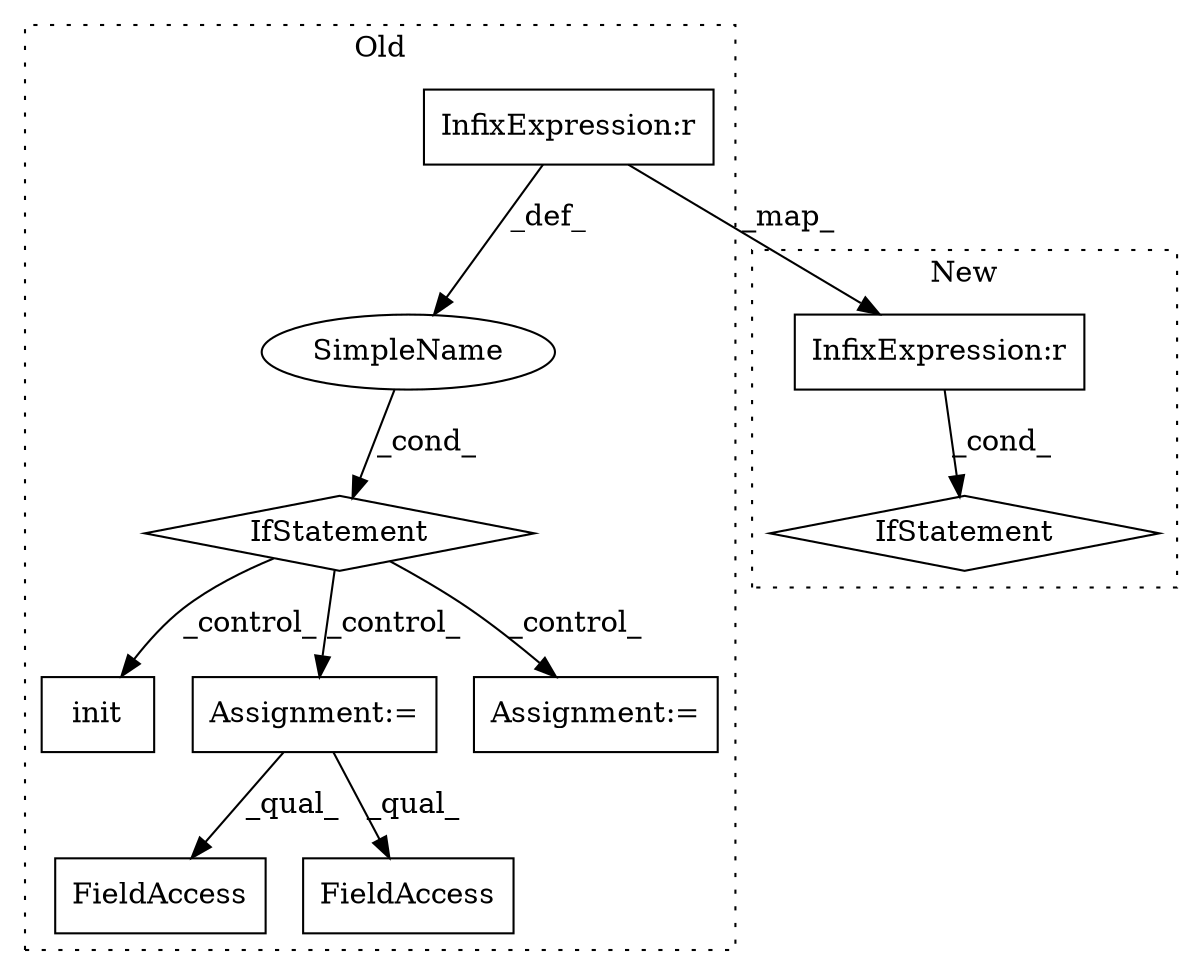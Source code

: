 digraph G {
subgraph cluster0 {
1 [label="init" a="32" s="4681,4687" l="5,1" shape="box"];
3 [label="IfStatement" a="25" s="3708,3734" l="4,2" shape="diamond"];
4 [label="SimpleName" a="42" s="" l="" shape="ellipse"];
6 [label="InfixExpression:r" a="27" s="3726" l="4" shape="box"];
7 [label="Assignment:=" a="7" s="4266" l="1" shape="box"];
8 [label="Assignment:=" a="7" s="4724" l="1" shape="box"];
9 [label="FieldAccess" a="22" s="4458" l="18" shape="box"];
10 [label="FieldAccess" a="22" s="4403" l="14" shape="box"];
label = "Old";
style="dotted";
}
subgraph cluster1 {
2 [label="IfStatement" a="25" s="5807,5833" l="4,2" shape="diamond"];
5 [label="InfixExpression:r" a="27" s="5825" l="4" shape="box"];
label = "New";
style="dotted";
}
3 -> 7 [label="_control_"];
3 -> 1 [label="_control_"];
3 -> 8 [label="_control_"];
4 -> 3 [label="_cond_"];
5 -> 2 [label="_cond_"];
6 -> 4 [label="_def_"];
6 -> 5 [label="_map_"];
7 -> 10 [label="_qual_"];
7 -> 9 [label="_qual_"];
}